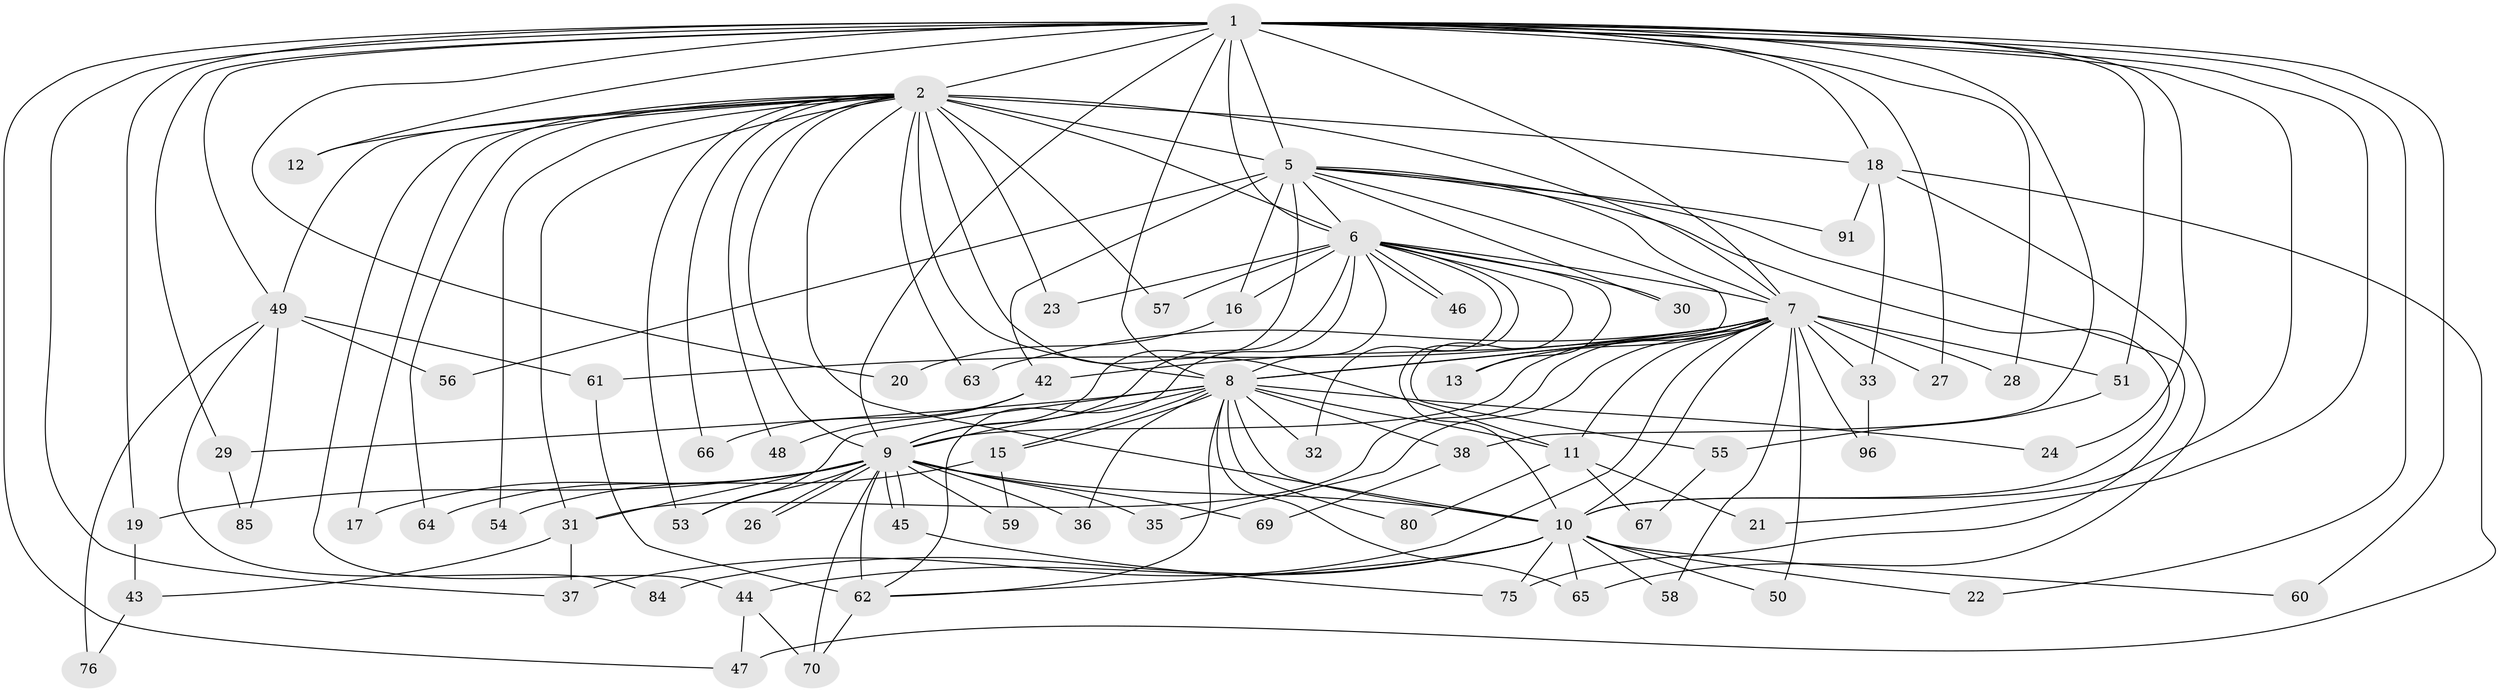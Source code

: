 // original degree distribution, {17: 0.010309278350515464, 20: 0.020618556701030927, 19: 0.010309278350515464, 16: 0.010309278350515464, 22: 0.020618556701030927, 26: 0.020618556701030927, 21: 0.010309278350515464, 6: 0.020618556701030927, 2: 0.5463917525773195, 3: 0.23711340206185566, 4: 0.05154639175257732, 5: 0.030927835051546393, 7: 0.010309278350515464}
// Generated by graph-tools (version 1.1) at 2025/17/03/04/25 18:17:34]
// undirected, 67 vertices, 157 edges
graph export_dot {
graph [start="1"]
  node [color=gray90,style=filled];
  1 [super="+3"];
  2 [super="+34+93+81+4+39"];
  5;
  6;
  7;
  8 [super="+41"];
  9 [super="+77+94"];
  10 [super="+40+25"];
  11;
  12;
  13;
  15;
  16;
  17;
  18;
  19;
  20;
  21;
  22;
  23;
  24;
  26;
  27;
  28;
  29;
  30;
  31;
  32;
  33;
  35;
  36;
  37 [super="+89"];
  38;
  42;
  43;
  44;
  45;
  46;
  47;
  48;
  49;
  50;
  51;
  53;
  54;
  55;
  56;
  57;
  58;
  59;
  60;
  61;
  62 [super="+68"];
  63;
  64;
  65 [super="+95"];
  66;
  67;
  69;
  70 [super="+83"];
  75 [super="+82"];
  76;
  80;
  84;
  85;
  91;
  96;
  1 -- 2 [weight=5];
  1 -- 5 [weight=2];
  1 -- 6 [weight=2];
  1 -- 7 [weight=2];
  1 -- 8 [weight=2];
  1 -- 9 [weight=2];
  1 -- 10 [weight=2];
  1 -- 12;
  1 -- 19;
  1 -- 20;
  1 -- 21;
  1 -- 22;
  1 -- 24;
  1 -- 27;
  1 -- 18;
  1 -- 28;
  1 -- 29;
  1 -- 37;
  1 -- 38;
  1 -- 47;
  1 -- 49;
  1 -- 51;
  1 -- 60;
  2 -- 5 [weight=3];
  2 -- 6 [weight=4];
  2 -- 7 [weight=3];
  2 -- 8 [weight=3];
  2 -- 9 [weight=3];
  2 -- 10 [weight=4];
  2 -- 17 [weight=2];
  2 -- 44;
  2 -- 48;
  2 -- 49;
  2 -- 53;
  2 -- 66;
  2 -- 11;
  2 -- 64;
  2 -- 12;
  2 -- 18;
  2 -- 23;
  2 -- 31;
  2 -- 54;
  2 -- 57;
  2 -- 63;
  5 -- 6;
  5 -- 7;
  5 -- 8;
  5 -- 9;
  5 -- 10;
  5 -- 16;
  5 -- 30;
  5 -- 42;
  5 -- 56;
  5 -- 91;
  5 -- 75;
  6 -- 7;
  6 -- 8;
  6 -- 9;
  6 -- 10 [weight=2];
  6 -- 13;
  6 -- 16;
  6 -- 23;
  6 -- 30;
  6 -- 32;
  6 -- 46;
  6 -- 46;
  6 -- 55;
  6 -- 57;
  6 -- 62;
  7 -- 8 [weight=2];
  7 -- 9;
  7 -- 10;
  7 -- 11;
  7 -- 13;
  7 -- 27;
  7 -- 28;
  7 -- 31;
  7 -- 33;
  7 -- 35;
  7 -- 37;
  7 -- 42;
  7 -- 50;
  7 -- 51;
  7 -- 58;
  7 -- 61;
  7 -- 63;
  7 -- 96;
  8 -- 9;
  8 -- 10;
  8 -- 11;
  8 -- 15;
  8 -- 15;
  8 -- 24;
  8 -- 29;
  8 -- 32;
  8 -- 36;
  8 -- 38;
  8 -- 80;
  8 -- 53;
  8 -- 65;
  8 -- 62;
  9 -- 10;
  9 -- 17;
  9 -- 19;
  9 -- 26;
  9 -- 26;
  9 -- 35;
  9 -- 36;
  9 -- 45;
  9 -- 45;
  9 -- 59;
  9 -- 64;
  9 -- 69;
  9 -- 70;
  9 -- 53 [weight=2];
  9 -- 31;
  9 -- 62 [weight=2];
  10 -- 22;
  10 -- 44;
  10 -- 50;
  10 -- 58;
  10 -- 60;
  10 -- 62;
  10 -- 65;
  10 -- 75;
  10 -- 84;
  11 -- 21;
  11 -- 67;
  11 -- 80;
  15 -- 54;
  15 -- 59;
  16 -- 20;
  18 -- 33;
  18 -- 47;
  18 -- 65;
  18 -- 91;
  19 -- 43;
  29 -- 85;
  31 -- 37;
  31 -- 43;
  33 -- 96;
  38 -- 69;
  42 -- 48;
  42 -- 66;
  43 -- 76;
  44 -- 47;
  44 -- 70;
  45 -- 75;
  49 -- 56;
  49 -- 61;
  49 -- 76;
  49 -- 84;
  49 -- 85;
  51 -- 55;
  55 -- 67;
  61 -- 62;
  62 -- 70;
}
